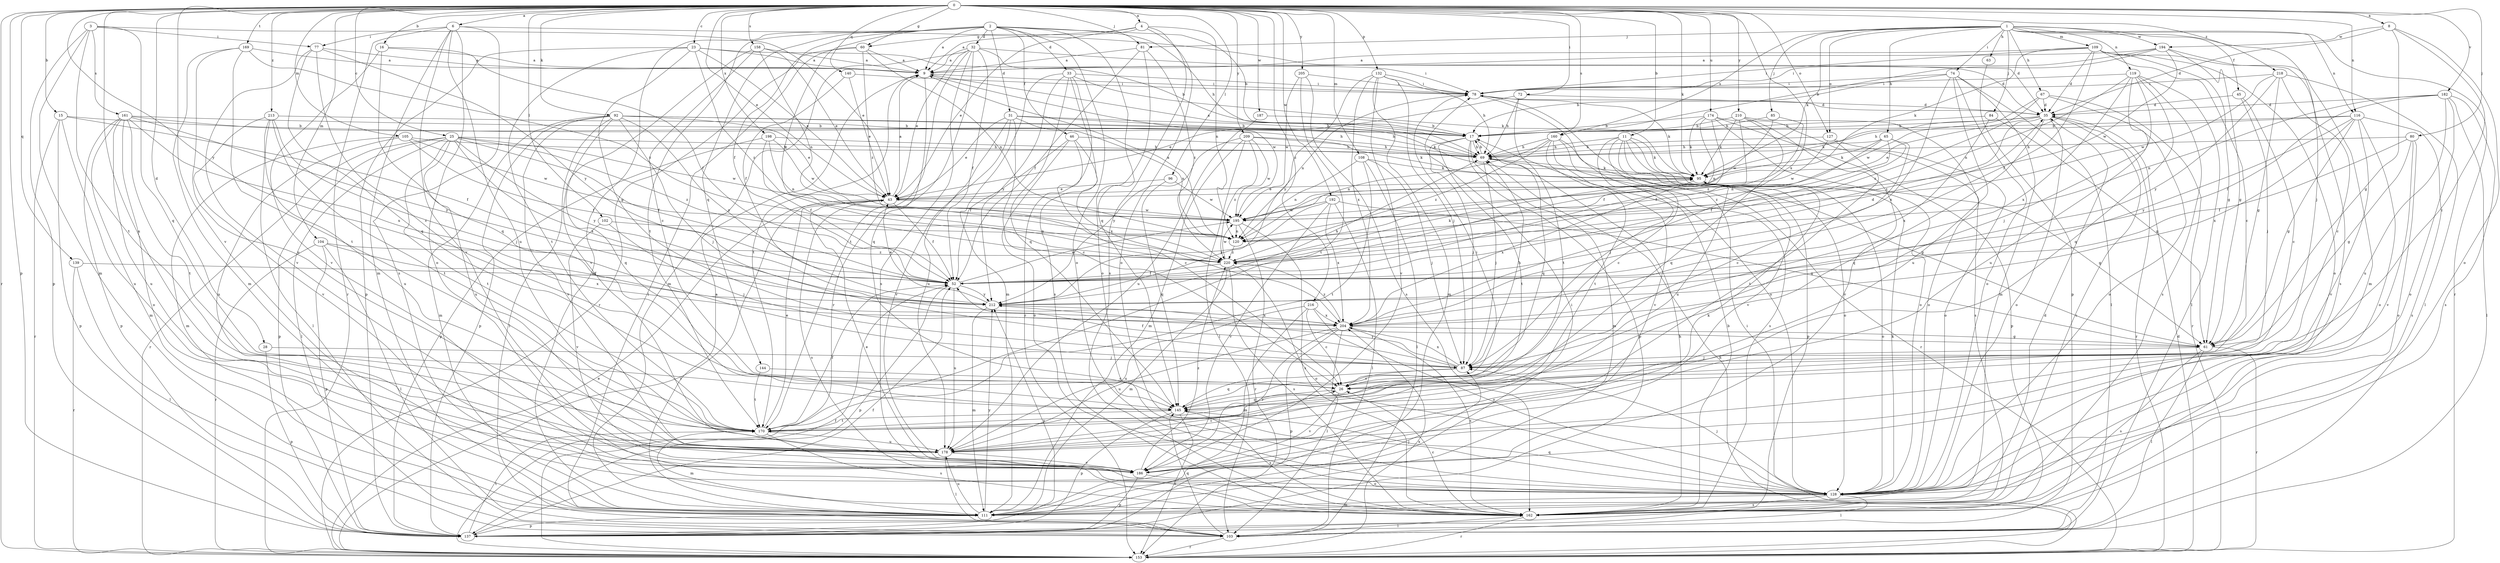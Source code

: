 strict digraph  {
0;
1;
2;
3;
4;
6;
8;
9;
11;
15;
16;
17;
23;
25;
26;
28;
31;
32;
33;
35;
43;
45;
46;
52;
60;
61;
63;
65;
67;
69;
72;
74;
77;
78;
80;
81;
84;
85;
87;
92;
95;
96;
102;
103;
104;
105;
108;
109;
111;
116;
119;
120;
127;
128;
132;
137;
139;
140;
144;
145;
153;
158;
160;
161;
162;
169;
170;
174;
178;
182;
186;
187;
192;
194;
195;
198;
204;
205;
209;
210;
212;
213;
216;
218;
220;
0 -> 4  [label=a];
0 -> 6  [label=a];
0 -> 8  [label=a];
0 -> 11  [label=b];
0 -> 15  [label=b];
0 -> 16  [label=b];
0 -> 23  [label=c];
0 -> 25  [label=c];
0 -> 28  [label=d];
0 -> 43  [label=e];
0 -> 60  [label=g];
0 -> 72  [label=i];
0 -> 80  [label=j];
0 -> 81  [label=j];
0 -> 92  [label=k];
0 -> 95  [label=k];
0 -> 96  [label=l];
0 -> 102  [label=l];
0 -> 104  [label=m];
0 -> 105  [label=m];
0 -> 108  [label=m];
0 -> 116  [label=n];
0 -> 127  [label=o];
0 -> 132  [label=p];
0 -> 137  [label=p];
0 -> 139  [label=q];
0 -> 140  [label=q];
0 -> 153  [label=r];
0 -> 158  [label=s];
0 -> 160  [label=s];
0 -> 169  [label=t];
0 -> 174  [label=u];
0 -> 178  [label=u];
0 -> 182  [label=v];
0 -> 186  [label=v];
0 -> 187  [label=w];
0 -> 192  [label=w];
0 -> 198  [label=x];
0 -> 204  [label=x];
0 -> 205  [label=y];
0 -> 209  [label=y];
0 -> 210  [label=y];
0 -> 212  [label=y];
0 -> 213  [label=z];
0 -> 216  [label=z];
0 -> 218  [label=z];
1 -> 45  [label=f];
1 -> 63  [label=h];
1 -> 65  [label=h];
1 -> 67  [label=h];
1 -> 74  [label=i];
1 -> 81  [label=j];
1 -> 84  [label=j];
1 -> 85  [label=j];
1 -> 87  [label=j];
1 -> 95  [label=k];
1 -> 109  [label=m];
1 -> 116  [label=n];
1 -> 119  [label=n];
1 -> 127  [label=o];
1 -> 153  [label=r];
1 -> 160  [label=s];
1 -> 194  [label=w];
2 -> 9  [label=a];
2 -> 17  [label=b];
2 -> 31  [label=d];
2 -> 32  [label=d];
2 -> 33  [label=d];
2 -> 46  [label=f];
2 -> 52  [label=f];
2 -> 69  [label=h];
2 -> 111  [label=m];
2 -> 128  [label=o];
2 -> 144  [label=q];
2 -> 145  [label=q];
2 -> 170  [label=t];
2 -> 220  [label=z];
3 -> 43  [label=e];
3 -> 77  [label=i];
3 -> 111  [label=m];
3 -> 137  [label=p];
3 -> 145  [label=q];
3 -> 161  [label=s];
3 -> 170  [label=t];
4 -> 9  [label=a];
4 -> 43  [label=e];
4 -> 60  [label=g];
4 -> 120  [label=n];
4 -> 128  [label=o];
4 -> 162  [label=s];
6 -> 35  [label=d];
6 -> 77  [label=i];
6 -> 111  [label=m];
6 -> 128  [label=o];
6 -> 153  [label=r];
6 -> 162  [label=s];
6 -> 178  [label=u];
6 -> 186  [label=v];
8 -> 26  [label=c];
8 -> 35  [label=d];
8 -> 61  [label=g];
8 -> 128  [label=o];
8 -> 194  [label=w];
9 -> 78  [label=i];
9 -> 145  [label=q];
9 -> 170  [label=t];
9 -> 195  [label=w];
11 -> 26  [label=c];
11 -> 69  [label=h];
11 -> 87  [label=j];
11 -> 95  [label=k];
11 -> 128  [label=o];
11 -> 137  [label=p];
11 -> 178  [label=u];
11 -> 186  [label=v];
15 -> 17  [label=b];
15 -> 52  [label=f];
15 -> 137  [label=p];
15 -> 153  [label=r];
15 -> 178  [label=u];
16 -> 9  [label=a];
16 -> 52  [label=f];
16 -> 145  [label=q];
16 -> 186  [label=v];
17 -> 69  [label=h];
17 -> 87  [label=j];
17 -> 111  [label=m];
17 -> 137  [label=p];
17 -> 145  [label=q];
17 -> 170  [label=t];
23 -> 9  [label=a];
23 -> 43  [label=e];
23 -> 61  [label=g];
23 -> 78  [label=i];
23 -> 137  [label=p];
23 -> 170  [label=t];
23 -> 220  [label=z];
25 -> 52  [label=f];
25 -> 69  [label=h];
25 -> 103  [label=l];
25 -> 137  [label=p];
25 -> 153  [label=r];
25 -> 170  [label=t];
25 -> 178  [label=u];
25 -> 195  [label=w];
25 -> 204  [label=x];
25 -> 212  [label=y];
25 -> 220  [label=z];
26 -> 145  [label=q];
26 -> 186  [label=v];
28 -> 87  [label=j];
28 -> 137  [label=p];
31 -> 17  [label=b];
31 -> 26  [label=c];
31 -> 43  [label=e];
31 -> 95  [label=k];
31 -> 120  [label=n];
31 -> 178  [label=u];
31 -> 186  [label=v];
32 -> 9  [label=a];
32 -> 17  [label=b];
32 -> 35  [label=d];
32 -> 43  [label=e];
32 -> 52  [label=f];
32 -> 111  [label=m];
32 -> 153  [label=r];
32 -> 162  [label=s];
32 -> 170  [label=t];
33 -> 78  [label=i];
33 -> 95  [label=k];
33 -> 111  [label=m];
33 -> 145  [label=q];
33 -> 153  [label=r];
33 -> 162  [label=s];
33 -> 212  [label=y];
35 -> 17  [label=b];
35 -> 43  [label=e];
35 -> 95  [label=k];
35 -> 128  [label=o];
35 -> 145  [label=q];
35 -> 153  [label=r];
35 -> 162  [label=s];
35 -> 220  [label=z];
43 -> 9  [label=a];
43 -> 52  [label=f];
43 -> 153  [label=r];
43 -> 162  [label=s];
43 -> 195  [label=w];
45 -> 26  [label=c];
45 -> 35  [label=d];
45 -> 87  [label=j];
46 -> 26  [label=c];
46 -> 52  [label=f];
46 -> 69  [label=h];
46 -> 128  [label=o];
46 -> 204  [label=x];
52 -> 35  [label=d];
52 -> 137  [label=p];
52 -> 178  [label=u];
52 -> 195  [label=w];
52 -> 212  [label=y];
60 -> 9  [label=a];
60 -> 103  [label=l];
60 -> 120  [label=n];
60 -> 153  [label=r];
60 -> 220  [label=z];
61 -> 87  [label=j];
61 -> 103  [label=l];
61 -> 153  [label=r];
61 -> 162  [label=s];
63 -> 137  [label=p];
65 -> 26  [label=c];
65 -> 52  [label=f];
65 -> 69  [label=h];
65 -> 95  [label=k];
65 -> 120  [label=n];
65 -> 220  [label=z];
67 -> 35  [label=d];
67 -> 128  [label=o];
67 -> 153  [label=r];
67 -> 195  [label=w];
67 -> 220  [label=z];
69 -> 9  [label=a];
69 -> 17  [label=b];
69 -> 61  [label=g];
69 -> 87  [label=j];
69 -> 95  [label=k];
72 -> 35  [label=d];
72 -> 43  [label=e];
72 -> 69  [label=h];
72 -> 170  [label=t];
74 -> 17  [label=b];
74 -> 78  [label=i];
74 -> 103  [label=l];
74 -> 111  [label=m];
74 -> 128  [label=o];
74 -> 178  [label=u];
74 -> 204  [label=x];
77 -> 9  [label=a];
77 -> 26  [label=c];
77 -> 145  [label=q];
77 -> 186  [label=v];
77 -> 212  [label=y];
78 -> 35  [label=d];
78 -> 95  [label=k];
78 -> 120  [label=n];
78 -> 128  [label=o];
80 -> 52  [label=f];
80 -> 61  [label=g];
80 -> 69  [label=h];
80 -> 128  [label=o];
80 -> 186  [label=v];
81 -> 9  [label=a];
81 -> 52  [label=f];
81 -> 128  [label=o];
81 -> 220  [label=z];
84 -> 17  [label=b];
84 -> 61  [label=g];
84 -> 204  [label=x];
85 -> 17  [label=b];
85 -> 52  [label=f];
85 -> 195  [label=w];
87 -> 26  [label=c];
87 -> 52  [label=f];
87 -> 69  [label=h];
87 -> 145  [label=q];
87 -> 204  [label=x];
87 -> 212  [label=y];
92 -> 17  [label=b];
92 -> 43  [label=e];
92 -> 69  [label=h];
92 -> 87  [label=j];
92 -> 103  [label=l];
92 -> 111  [label=m];
92 -> 137  [label=p];
92 -> 145  [label=q];
92 -> 186  [label=v];
92 -> 212  [label=y];
95 -> 43  [label=e];
95 -> 61  [label=g];
95 -> 128  [label=o];
95 -> 204  [label=x];
96 -> 43  [label=e];
96 -> 145  [label=q];
96 -> 195  [label=w];
102 -> 87  [label=j];
102 -> 120  [label=n];
102 -> 186  [label=v];
103 -> 145  [label=q];
103 -> 153  [label=r];
104 -> 103  [label=l];
104 -> 137  [label=p];
104 -> 153  [label=r];
104 -> 204  [label=x];
104 -> 220  [label=z];
105 -> 52  [label=f];
105 -> 69  [label=h];
105 -> 111  [label=m];
105 -> 178  [label=u];
105 -> 195  [label=w];
108 -> 87  [label=j];
108 -> 95  [label=k];
108 -> 103  [label=l];
108 -> 120  [label=n];
108 -> 170  [label=t];
109 -> 9  [label=a];
109 -> 26  [label=c];
109 -> 35  [label=d];
109 -> 52  [label=f];
109 -> 61  [label=g];
109 -> 78  [label=i];
109 -> 95  [label=k];
109 -> 128  [label=o];
109 -> 162  [label=s];
111 -> 9  [label=a];
111 -> 35  [label=d];
111 -> 78  [label=i];
111 -> 87  [label=j];
111 -> 137  [label=p];
111 -> 178  [label=u];
111 -> 212  [label=y];
116 -> 17  [label=b];
116 -> 61  [label=g];
116 -> 69  [label=h];
116 -> 128  [label=o];
116 -> 162  [label=s];
116 -> 186  [label=v];
116 -> 204  [label=x];
116 -> 212  [label=y];
119 -> 78  [label=i];
119 -> 87  [label=j];
119 -> 103  [label=l];
119 -> 120  [label=n];
119 -> 145  [label=q];
119 -> 162  [label=s];
119 -> 178  [label=u];
119 -> 204  [label=x];
120 -> 9  [label=a];
120 -> 220  [label=z];
127 -> 69  [label=h];
127 -> 128  [label=o];
127 -> 170  [label=t];
127 -> 195  [label=w];
128 -> 43  [label=e];
128 -> 87  [label=j];
128 -> 95  [label=k];
128 -> 103  [label=l];
128 -> 111  [label=m];
128 -> 145  [label=q];
128 -> 162  [label=s];
132 -> 69  [label=h];
132 -> 78  [label=i];
132 -> 87  [label=j];
132 -> 111  [label=m];
132 -> 186  [label=v];
132 -> 204  [label=x];
132 -> 212  [label=y];
137 -> 52  [label=f];
137 -> 170  [label=t];
137 -> 212  [label=y];
139 -> 52  [label=f];
139 -> 103  [label=l];
139 -> 153  [label=r];
140 -> 43  [label=e];
140 -> 52  [label=f];
140 -> 78  [label=i];
144 -> 26  [label=c];
144 -> 170  [label=t];
145 -> 78  [label=i];
145 -> 137  [label=p];
145 -> 153  [label=r];
145 -> 162  [label=s];
145 -> 170  [label=t];
153 -> 35  [label=d];
153 -> 43  [label=e];
153 -> 52  [label=f];
153 -> 69  [label=h];
153 -> 78  [label=i];
153 -> 204  [label=x];
158 -> 9  [label=a];
158 -> 26  [label=c];
158 -> 43  [label=e];
158 -> 120  [label=n];
158 -> 186  [label=v];
160 -> 69  [label=h];
160 -> 120  [label=n];
160 -> 153  [label=r];
160 -> 162  [label=s];
160 -> 170  [label=t];
160 -> 186  [label=v];
160 -> 220  [label=z];
161 -> 17  [label=b];
161 -> 69  [label=h];
161 -> 111  [label=m];
161 -> 128  [label=o];
161 -> 137  [label=p];
161 -> 170  [label=t];
161 -> 178  [label=u];
161 -> 204  [label=x];
161 -> 212  [label=y];
162 -> 17  [label=b];
162 -> 26  [label=c];
162 -> 69  [label=h];
162 -> 103  [label=l];
162 -> 153  [label=r];
169 -> 9  [label=a];
169 -> 111  [label=m];
169 -> 170  [label=t];
169 -> 178  [label=u];
169 -> 220  [label=z];
170 -> 43  [label=e];
170 -> 52  [label=f];
170 -> 111  [label=m];
170 -> 162  [label=s];
170 -> 178  [label=u];
174 -> 17  [label=b];
174 -> 52  [label=f];
174 -> 95  [label=k];
174 -> 120  [label=n];
174 -> 128  [label=o];
174 -> 137  [label=p];
174 -> 162  [label=s];
178 -> 26  [label=c];
178 -> 95  [label=k];
178 -> 103  [label=l];
178 -> 186  [label=v];
182 -> 35  [label=d];
182 -> 52  [label=f];
182 -> 103  [label=l];
182 -> 120  [label=n];
182 -> 128  [label=o];
182 -> 162  [label=s];
182 -> 178  [label=u];
186 -> 128  [label=o];
186 -> 137  [label=p];
186 -> 220  [label=z];
187 -> 17  [label=b];
187 -> 178  [label=u];
192 -> 61  [label=g];
192 -> 103  [label=l];
192 -> 186  [label=v];
192 -> 195  [label=w];
192 -> 204  [label=x];
192 -> 212  [label=y];
194 -> 9  [label=a];
194 -> 17  [label=b];
194 -> 61  [label=g];
194 -> 78  [label=i];
194 -> 111  [label=m];
194 -> 195  [label=w];
195 -> 120  [label=n];
195 -> 153  [label=r];
195 -> 162  [label=s];
198 -> 52  [label=f];
198 -> 69  [label=h];
198 -> 120  [label=n];
198 -> 137  [label=p];
198 -> 195  [label=w];
204 -> 61  [label=g];
204 -> 103  [label=l];
204 -> 137  [label=p];
204 -> 162  [label=s];
204 -> 178  [label=u];
204 -> 186  [label=v];
204 -> 220  [label=z];
205 -> 78  [label=i];
205 -> 162  [label=s];
205 -> 170  [label=t];
205 -> 195  [label=w];
209 -> 69  [label=h];
209 -> 95  [label=k];
209 -> 103  [label=l];
209 -> 111  [label=m];
209 -> 195  [label=w];
209 -> 212  [label=y];
209 -> 220  [label=z];
210 -> 17  [label=b];
210 -> 95  [label=k];
210 -> 128  [label=o];
210 -> 145  [label=q];
210 -> 186  [label=v];
210 -> 220  [label=z];
212 -> 43  [label=e];
212 -> 69  [label=h];
212 -> 111  [label=m];
212 -> 204  [label=x];
213 -> 17  [label=b];
213 -> 87  [label=j];
213 -> 103  [label=l];
213 -> 170  [label=t];
213 -> 178  [label=u];
213 -> 186  [label=v];
216 -> 26  [label=c];
216 -> 111  [label=m];
216 -> 128  [label=o];
216 -> 178  [label=u];
216 -> 204  [label=x];
218 -> 26  [label=c];
218 -> 61  [label=g];
218 -> 78  [label=i];
218 -> 103  [label=l];
218 -> 195  [label=w];
218 -> 212  [label=y];
220 -> 52  [label=f];
220 -> 95  [label=k];
220 -> 111  [label=m];
220 -> 128  [label=o];
220 -> 162  [label=s];
220 -> 195  [label=w];
}
